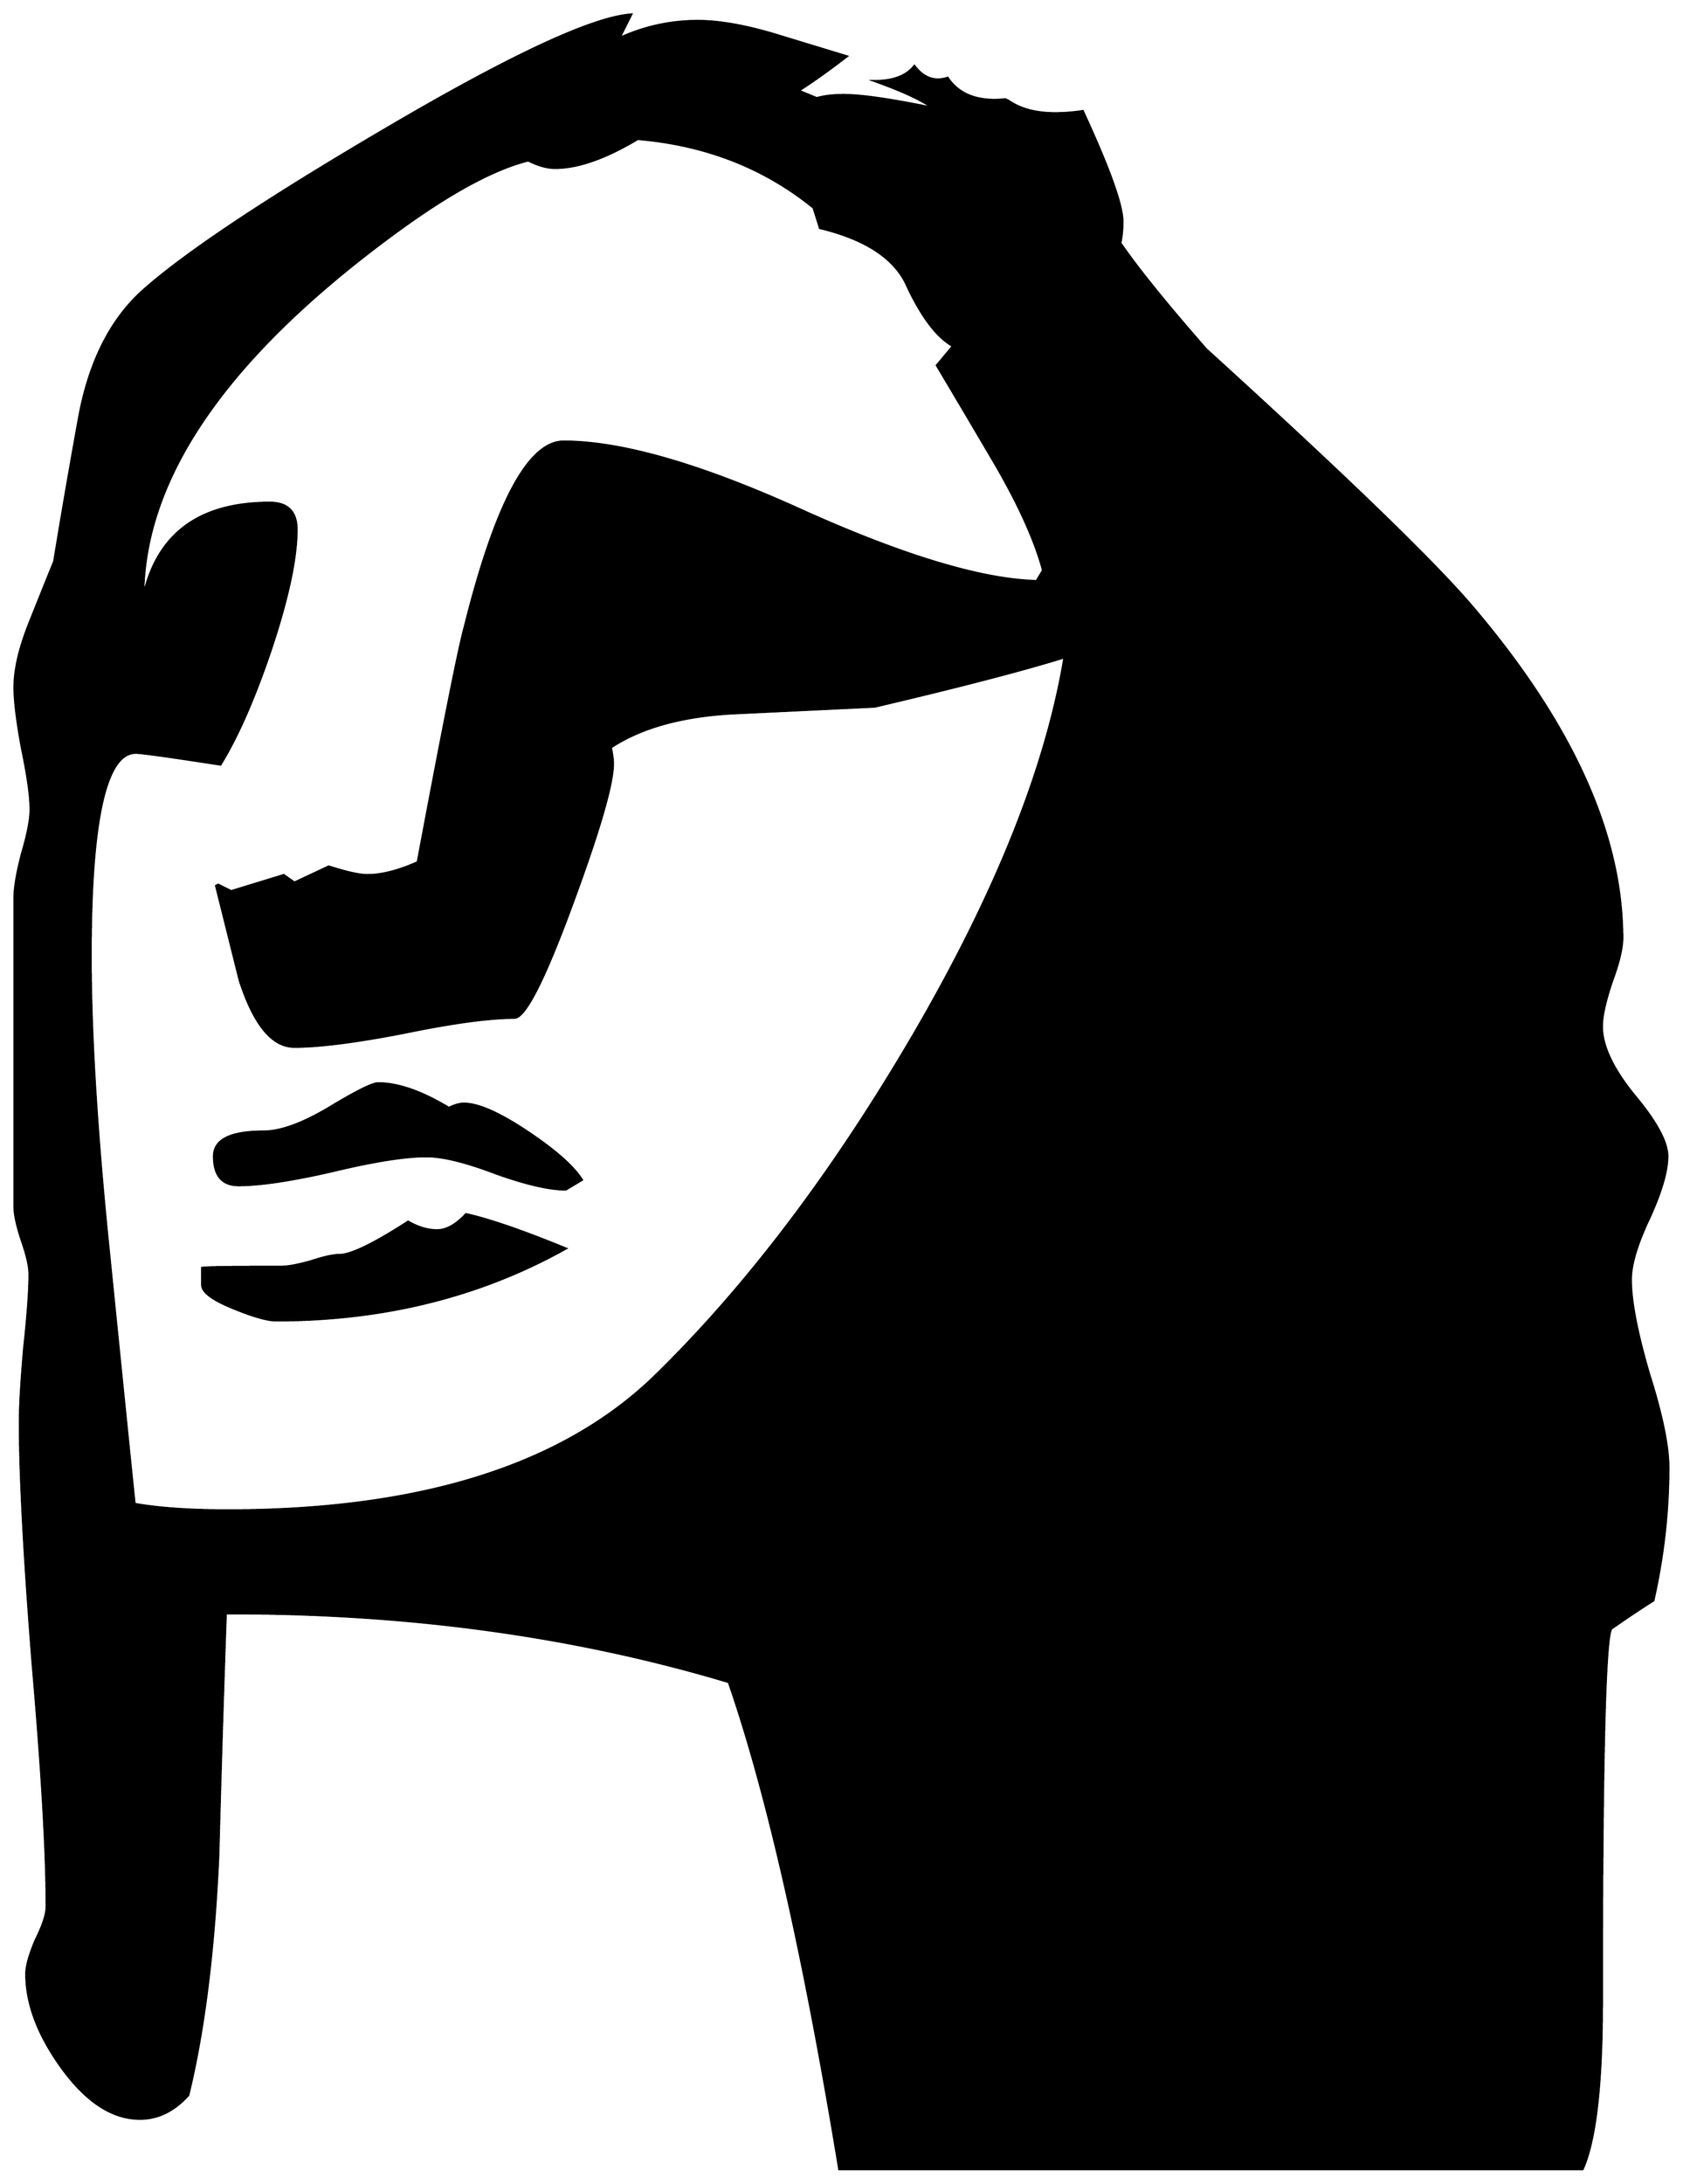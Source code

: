 


\begin{tikzpicture}[y=0.80pt, x=0.80pt, yscale=-1.0, xscale=1.0, inner sep=0pt, outer sep=0pt]
\begin{scope}[shift={(100.0,1706.0)},nonzero rule]
  \path[draw=.,fill=.,line width=1.600pt] (1621.0,-232.0) ..
    controls (1621.0,-190.667) and (1616.333,-149.333) ..
    (1607.0,-108.0) .. controls (1598.333,-102.667) and
    (1585.333,-94.0) .. (1568.0,-82.0) .. controls (1562.0,-77.333)
    and (1559.0,39.0) .. (1559.0,267.0) .. controls
    (1559.0,343.667) and (1553.0,395.333) .. (1541.0,422.0) --
    (848.0,422.0) .. controls (815.333,223.333) and (781.0,72.0) ..
    (745.0,-32.0) .. controls (600.333,-75.333) and (444.0,-96.667) ..
    (276.0,-96.0) .. controls (273.333,-20.667) and (271.0,54.667) ..
    (269.0,130.0) .. controls (265.0,218.667) and (255.667,293.0) ..
    (241.0,353.0) .. controls (227.667,367.667) and (212.667,375.0) ..
    (196.0,375.0) .. controls (170.0,375.0) and (145.333,358.667) ..
    (122.0,326.0) .. controls (100.667,296.0) and (90.0,267.333) ..
    (90.0,240.0) .. controls (90.0,232.667) and (93.0,222.0) ..
    (99.0,208.0) .. controls (105.667,194.667) and (109.0,184.333) ..
    (109.0,177.0) .. controls (109.0,127.0) and (104.667,52.0) ..
    (96.0,-48.0) .. controls (88.0,-148.667) and (84.0,-224.0) ..
    (84.0,-274.0) .. controls (84.0,-289.333) and (85.333,-312.333) ..
    (88.0,-343.0) .. controls (91.333,-373.667) and (93.0,-396.667) ..
    (93.0,-412.0) .. controls (93.0,-419.333) and (90.667,-429.667) ..
    (86.0,-443.0) .. controls (81.333,-457.0) and (79.0,-467.667) ..
    (79.0,-475.0) -- (79.0,-763.0) .. controls (79.0,-772.333) and
    (81.333,-786.0) .. (86.0,-804.0) .. controls (91.333,-822.0) and
    (94.0,-835.667) .. (94.0,-845.0) .. controls (94.0,-857.667) and
    (91.333,-876.667) .. (86.0,-902.0) .. controls (81.333,-927.333) and
    (79.0,-946.333) .. (79.0,-959.0) .. controls (79.0,-975.667) and
    (83.667,-995.667) .. (93.0,-1019.0) .. controls (107.667,-1055.667)
    and (115.333,-1074.667) .. (116.0,-1076.0) .. controls
    (123.333,-1120.667) and (131.0,-1165.0) .. (139.0,-1209.0) ..
    controls (148.333,-1261.0) and (168.0,-1300.667) ..
    (198.0,-1328.0) .. controls (236.667,-1362.667) and
    (311.0,-1412.333) .. (421.0,-1477.0) .. controls
    (539.667,-1547.0) and (617.333,-1583.333) .. (654.0,-1586.0) --
    (643.0,-1564.0) .. controls (666.333,-1574.667) and
    (690.667,-1580.0) .. (716.0,-1580.0) .. controls
    (735.333,-1580.0) and (758.667,-1576.0) .. (786.0,-1568.0) ..
    controls (832.0,-1554.0) and (855.0,-1547.0) ..
    (855.0,-1547.0) .. controls (837.667,-1533.667) and
    (822.667,-1523.0) .. (810.0,-1515.0) -- (827.0,-1508.0) ..
    controls (833.667,-1510.0) and (842.0,-1511.0) ..
    (852.0,-1511.0) .. controls (868.667,-1511.0) and
    (896.333,-1507.0) .. (935.0,-1499.0) .. controls
    (925.0,-1506.333) and (907.0,-1514.667) .. (881.0,-1524.0) ..
    controls (898.333,-1524.0) and (910.667,-1528.667) ..
    (918.0,-1538.0) .. controls (926.667,-1526.667) and
    (937.0,-1523.0) .. (949.0,-1527.0) .. controls
    (959.667,-1511.0) and (977.667,-1504.333) .. (1003.0,-1507.0) ..
    controls (1003.667,-1506.333) and (1004.333,-1506.0) ..
    (1005.0,-1506.0) .. controls (1016.333,-1498.0) and
    (1031.0,-1494.0) .. (1049.0,-1494.0) .. controls
    (1057.667,-1494.0) and (1066.333,-1494.667) .. (1075.0,-1496.0) ..
    controls (1099.667,-1442.667) and (1112.0,-1408.333) ..
    (1112.0,-1393.0) .. controls (1112.0,-1385.667) and
    (1111.333,-1379.0) .. (1110.0,-1373.0) .. controls
    (1126.0,-1349.667) and (1152.667,-1316.667) .. (1190.0,-1274.0) ..
    controls (1321.333,-1154.667) and (1404.667,-1074.0) ..
    (1440.0,-1032.0) .. controls (1532.0,-923.333) and
    (1578.0,-821.0) .. (1578.0,-725.0) .. controls
    (1578.0,-715.667) and (1574.667,-702.0) .. (1568.0,-684.0) ..
    controls (1562.0,-666.0) and (1559.0,-652.333) ..
    (1559.0,-643.0) .. controls (1559.0,-625.0) and
    (1569.0,-603.667) .. (1589.0,-579.0) .. controls
    (1609.667,-554.333) and (1620.0,-535.333) .. (1620.0,-522.0) ..
    controls (1620.0,-508.0) and (1614.333,-488.667) ..
    (1603.0,-464.0) .. controls (1591.667,-440.0) and
    (1586.0,-421.0) .. (1586.0,-407.0) .. controls
    (1586.0,-387.0) and (1591.667,-357.667) .. (1603.0,-319.0) ..
    controls (1615.0,-281.0) and (1621.0,-252.0) ..
    (1621.0,-232.0) -- cycle(1058.0,-987.0) .. controls
    (1019.333,-975.0) and (960.333,-959.667) .. (881.0,-941.0) ..
    controls (839.0,-939.0) and (797.0,-937.0) .. (755.0,-935.0)
    .. controls (704.333,-933.0) and (664.333,-922.333) ..
    (635.0,-903.0) .. controls (636.333,-896.333) and (637.0,-891.333)
    .. (637.0,-888.0) .. controls (637.0,-869.333) and
    (624.333,-825.667) .. (599.0,-757.0) .. controls (573.0,-686.333)
    and (555.0,-651.0) .. (545.0,-651.0) .. controls
    (521.667,-651.0) and (487.333,-646.333) .. (442.0,-637.0) ..
    controls (397.333,-628.333) and (363.333,-624.0) .. (340.0,-624.0)
    .. controls (319.333,-624.0) and (302.333,-644.667) ..
    (289.0,-686.0) .. controls (281.667,-715.333) and (274.333,-744.667)
    .. (267.0,-774.0) -- (269.0,-775.0) -- (281.0,-769.0) --
    (330.0,-784.0) -- (340.0,-777.0) -- (372.0,-792.0) ..
    controls (388.667,-786.667) and (400.667,-784.0) .. (408.0,-784.0)
    .. controls (421.333,-784.0) and (437.0,-788.0) ..
    (455.0,-796.0) .. controls (479.0,-924.0) and (493.667,-997.333)
    .. (499.0,-1016.0) .. controls (527.667,-1130.667) and
    (558.333,-1188.0) .. (591.0,-1188.0) .. controls
    (645.0,-1188.0) and (719.0,-1166.667) .. (813.0,-1124.0) ..
    controls (907.667,-1081.333) and (980.667,-1059.333) ..
    (1032.0,-1058.0) -- (1038.0,-1068.0) .. controls
    (1030.667,-1095.333) and (1016.0,-1128.0) .. (994.0,-1166.0) ..
    controls (976.0,-1196.667) and (957.667,-1227.667) ..
    (939.0,-1259.0) -- (954.0,-1277.0) .. controls
    (938.667,-1285.667) and (924.0,-1305.333) .. (910.0,-1336.0) ..
    controls (898.0,-1360.0) and (871.333,-1377.0) ..
    (830.0,-1387.0) -- (824.0,-1406.0) .. controls
    (778.0,-1443.333) and (723.333,-1464.667) .. (660.0,-1470.0) ..
    controls (630.0,-1452.0) and (604.333,-1443.0) ..
    (583.0,-1443.0) .. controls (575.667,-1443.0) and
    (567.333,-1445.333) .. (558.0,-1450.0) .. controls
    (526.0,-1442.0) and (485.333,-1420.0) .. (436.0,-1384.0) ..
    controls (278.0,-1268.667) and (199.0,-1155.0) ..
    (199.0,-1043.0) .. controls (211.667,-1101.667) and
    (251.0,-1131.0) .. (317.0,-1131.0) .. controls
    (333.667,-1131.0) and (342.0,-1122.667) .. (342.0,-1106.0) ..
    controls (342.0,-1079.333) and (334.0,-1042.0) ..
    (318.0,-994.0) .. controls (302.667,-948.667) and (287.0,-913.0)
    .. (271.0,-887.0) .. controls (223.667,-894.333) and
    (197.333,-898.0) .. (192.0,-898.0) .. controls (164.0,-898.0)
    and (150.0,-835.0) .. (150.0,-709.0) .. controls
    (150.0,-640.333) and (155.0,-555.0) .. (165.0,-453.0) ..
    controls (181.667,-288.333) and (190.333,-203.333) .. (191.0,-198.0)
    .. controls (213.667,-194.0) and (242.667,-192.0) ..
    (278.0,-192.0) .. controls (457.333,-192.0) and (590.0,-233.667)
    .. (676.0,-317.0) .. controls (760.0,-399.0) and
    (839.0,-502.667) .. (913.0,-628.0) .. controls (992.333,-762.667)
    and (1040.667,-882.333) .. (1058.0,-987.0) --
    cycle(608.0,-500.0) -- (593.0,-491.0) .. controls
    (577.667,-491.0) and (556.0,-496.0) .. (528.0,-506.0) ..
    controls (500.0,-516.667) and (478.333,-522.0) .. (463.0,-522.0)
    .. controls (443.0,-522.0) and (413.667,-517.333) ..
    (375.0,-508.0) .. controls (337.0,-499.333) and (308.0,-495.0)
    .. (288.0,-495.0) .. controls (272.667,-495.0) and
    (265.0,-504.0) .. (265.0,-522.0) .. controls (265.0,-537.333)
    and (280.333,-545.0) .. (311.0,-545.0) .. controls
    (327.0,-545.0) and (347.333,-552.333) .. (372.0,-567.0) ..
    controls (397.333,-582.333) and (412.667,-590.0) .. (418.0,-590.0)
    .. controls (436.667,-590.0) and (458.667,-582.333) ..
    (484.0,-567.0) .. controls (489.333,-569.667) and (494.0,-571.0)
    .. (498.0,-571.0) .. controls (511.333,-571.0) and
    (531.0,-562.333) .. (557.0,-545.0) .. controls (583.0,-527.667)
    and (600.0,-512.667) .. (608.0,-500.0) -- cycle(593.0,-436.0)
    .. controls (513.0,-391.333) and (423.0,-369.0) ..
    (323.0,-369.0) .. controls (315.0,-369.0) and (302.0,-372.667)
    .. (284.0,-380.0) .. controls (264.0,-388.0) and
    (254.0,-395.333) .. (254.0,-402.0) -- (254.0,-418.0) ..
    controls (258.0,-418.667) and (282.667,-419.0) .. (328.0,-419.0)
    .. controls (334.0,-419.0) and (343.0,-420.667) ..
    (355.0,-424.0) .. controls (367.0,-428.0) and (376.0,-430.0)
    .. (382.0,-430.0) .. controls (392.667,-430.0) and
    (414.0,-440.333) .. (446.0,-461.0) .. controls (455.333,-455.667)
    and (464.333,-453.0) .. (473.0,-453.0) .. controls
    (481.667,-453.0) and (490.667,-458.0) .. (500.0,-468.0) ..
    controls (521.333,-463.333) and (552.333,-452.667) .. (593.0,-436.0)
    -- cycle;
\end{scope}

\end{tikzpicture}


